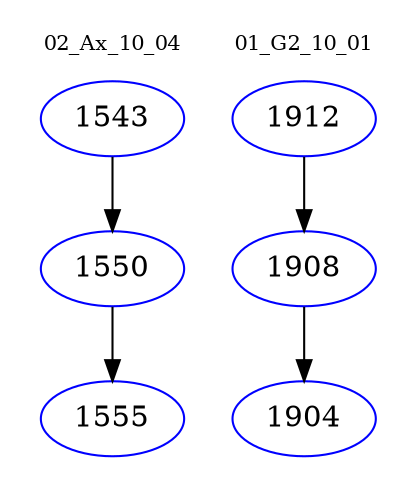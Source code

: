 digraph{
subgraph cluster_0 {
color = white
label = "02_Ax_10_04";
fontsize=10;
T0_1543 [label="1543", color="blue"]
T0_1543 -> T0_1550 [color="black"]
T0_1550 [label="1550", color="blue"]
T0_1550 -> T0_1555 [color="black"]
T0_1555 [label="1555", color="blue"]
}
subgraph cluster_1 {
color = white
label = "01_G2_10_01";
fontsize=10;
T1_1912 [label="1912", color="blue"]
T1_1912 -> T1_1908 [color="black"]
T1_1908 [label="1908", color="blue"]
T1_1908 -> T1_1904 [color="black"]
T1_1904 [label="1904", color="blue"]
}
}
